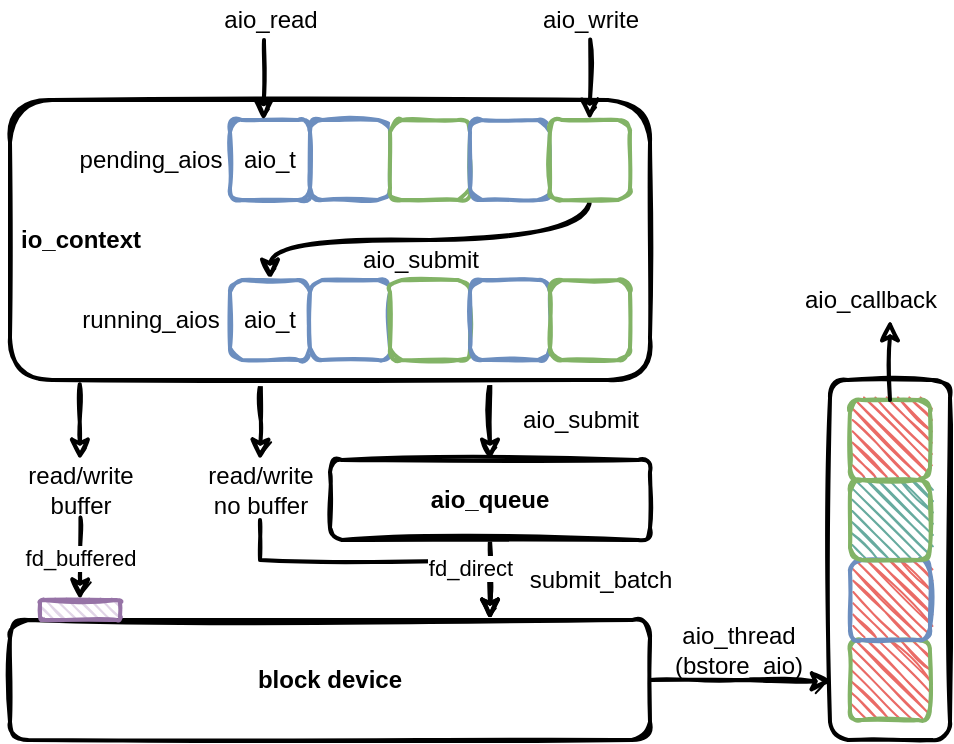 <mxfile version="15.8.2" type="github" pages="2">
  <diagram id="DqvrZvTYtXs4QAJ5su69" name="BlockDevice">
    <mxGraphModel dx="813" dy="510" grid="1" gridSize="10" guides="1" tooltips="1" connect="1" arrows="1" fold="1" page="1" pageScale="1" pageWidth="827" pageHeight="1169" math="0" shadow="0">
      <root>
        <mxCell id="0" />
        <mxCell id="1" parent="0" />
        <mxCell id="DhMVAHyqI12-vM33ISoA-47" style="edgeStyle=elbowEdgeStyle;rounded=0;sketch=1;orthogonalLoop=1;jettySize=auto;html=1;strokeWidth=2;elbow=vertical;" edge="1" parent="1" source="DhMVAHyqI12-vM33ISoA-46">
          <mxGeometry relative="1" as="geometry">
            <mxPoint x="289" y="370" as="targetPoint" />
            <Array as="points">
              <mxPoint x="229" y="340" />
            </Array>
          </mxGeometry>
        </mxCell>
        <mxCell id="DhMVAHyqI12-vM33ISoA-23" value="" style="rounded=1;whiteSpace=wrap;html=1;strokeWidth=2;fillWeight=1;hachureGap=4;hachureAngle=45;sketch=1;" vertex="1" parent="1">
          <mxGeometry x="459" y="250" width="60" height="180" as="geometry" />
        </mxCell>
        <mxCell id="DhMVAHyqI12-vM33ISoA-13" style="edgeStyle=orthogonalEdgeStyle;rounded=0;sketch=1;orthogonalLoop=1;jettySize=auto;html=1;strokeWidth=2;exitX=0.5;exitY=1;exitDx=0;exitDy=0;entryX=0.75;entryY=0;entryDx=0;entryDy=0;" edge="1" parent="1" source="DhMVAHyqI12-vM33ISoA-30" target="DhMVAHyqI12-vM33ISoA-12">
          <mxGeometry relative="1" as="geometry">
            <mxPoint x="299" y="380" as="targetPoint" />
          </mxGeometry>
        </mxCell>
        <mxCell id="DhMVAHyqI12-vM33ISoA-17" value="fd_direct" style="edgeLabel;html=1;align=center;verticalAlign=middle;resizable=0;points=[];" vertex="1" connectable="0" parent="DhMVAHyqI12-vM33ISoA-13">
          <mxGeometry x="-0.638" y="2" relative="1" as="geometry">
            <mxPoint x="-12" y="7" as="offset" />
          </mxGeometry>
        </mxCell>
        <mxCell id="DhMVAHyqI12-vM33ISoA-31" style="edgeStyle=orthogonalEdgeStyle;rounded=0;sketch=1;orthogonalLoop=1;jettySize=auto;html=1;strokeWidth=2;exitX=0.75;exitY=1;exitDx=0;exitDy=0;" edge="1" parent="1" source="DhMVAHyqI12-vM33ISoA-10" target="DhMVAHyqI12-vM33ISoA-30">
          <mxGeometry relative="1" as="geometry" />
        </mxCell>
        <mxCell id="DhMVAHyqI12-vM33ISoA-48" style="edgeStyle=elbowEdgeStyle;rounded=0;sketch=1;orthogonalLoop=1;jettySize=auto;elbow=vertical;html=1;strokeWidth=2;exitX=0.392;exitY=1.009;exitDx=0;exitDy=0;exitPerimeter=0;" edge="1" parent="1" source="DhMVAHyqI12-vM33ISoA-10" target="DhMVAHyqI12-vM33ISoA-46">
          <mxGeometry relative="1" as="geometry" />
        </mxCell>
        <mxCell id="DhMVAHyqI12-vM33ISoA-49" value="" style="edgeStyle=elbowEdgeStyle;rounded=0;sketch=1;orthogonalLoop=1;jettySize=auto;elbow=vertical;html=1;strokeWidth=2;exitX=0.109;exitY=1.015;exitDx=0;exitDy=0;exitPerimeter=0;" edge="1" parent="1" source="DhMVAHyqI12-vM33ISoA-10" target="DhMVAHyqI12-vM33ISoA-43">
          <mxGeometry relative="1" as="geometry" />
        </mxCell>
        <mxCell id="DhMVAHyqI12-vM33ISoA-10" value="" style="rounded=1;whiteSpace=wrap;html=1;strokeWidth=2;fillWeight=1;hachureGap=4;hachureAngle=45;sketch=1;" vertex="1" parent="1">
          <mxGeometry x="49" y="110" width="320" height="140" as="geometry" />
        </mxCell>
        <mxCell id="DhMVAHyqI12-vM33ISoA-1" value="aio_t" style="rounded=1;whiteSpace=wrap;html=1;strokeWidth=2;fillWeight=1;hachureGap=4;hachureAngle=45;sketch=1;fillColor=#FFFFFF;strokeColor=#6c8ebf;" vertex="1" parent="1">
          <mxGeometry x="159" y="120" width="40" height="40" as="geometry" />
        </mxCell>
        <mxCell id="DhMVAHyqI12-vM33ISoA-2" value="" style="rounded=1;whiteSpace=wrap;html=1;strokeWidth=2;fillWeight=1;hachureGap=4;hachureAngle=45;sketch=1;fillColor=#FFFFFF;strokeColor=#6c8ebf;" vertex="1" parent="1">
          <mxGeometry x="199" y="120" width="40" height="40" as="geometry" />
        </mxCell>
        <mxCell id="DhMVAHyqI12-vM33ISoA-3" value="" style="rounded=1;whiteSpace=wrap;html=1;strokeWidth=2;fillWeight=1;hachureGap=4;hachureAngle=45;sketch=1;fillColor=#FFFFFF;strokeColor=#82b366;" vertex="1" parent="1">
          <mxGeometry x="239" y="120" width="40" height="40" as="geometry" />
        </mxCell>
        <mxCell id="DhMVAHyqI12-vM33ISoA-4" value="" style="rounded=1;whiteSpace=wrap;html=1;strokeWidth=2;fillWeight=1;hachureGap=4;hachureAngle=45;sketch=1;fillColor=#FFFFFF;strokeColor=#6c8ebf;" vertex="1" parent="1">
          <mxGeometry x="279" y="120" width="40" height="40" as="geometry" />
        </mxCell>
        <mxCell id="DhMVAHyqI12-vM33ISoA-38" style="edgeStyle=orthogonalEdgeStyle;rounded=0;sketch=1;orthogonalLoop=1;jettySize=auto;html=1;entryX=0.5;entryY=0;entryDx=0;entryDy=0;strokeWidth=2;curved=1;exitX=0.5;exitY=1;exitDx=0;exitDy=0;" edge="1" parent="1" source="DhMVAHyqI12-vM33ISoA-5" target="DhMVAHyqI12-vM33ISoA-32">
          <mxGeometry relative="1" as="geometry" />
        </mxCell>
        <mxCell id="DhMVAHyqI12-vM33ISoA-5" value="" style="rounded=1;whiteSpace=wrap;html=1;strokeWidth=2;fillWeight=1;hachureGap=4;hachureAngle=45;sketch=1;fillColor=#FFFFFF;strokeColor=#82b366;" vertex="1" parent="1">
          <mxGeometry x="319" y="120" width="40" height="40" as="geometry" />
        </mxCell>
        <mxCell id="DhMVAHyqI12-vM33ISoA-6" value="" style="endArrow=classic;html=1;rounded=0;entryX=0.418;entryY=0.007;entryDx=0;entryDy=0;entryPerimeter=0;sketch=1;strokeWidth=2;" edge="1" parent="1" target="DhMVAHyqI12-vM33ISoA-1">
          <mxGeometry width="50" height="50" relative="1" as="geometry">
            <mxPoint x="176" y="80" as="sourcePoint" />
            <mxPoint x="329" y="40" as="targetPoint" />
          </mxGeometry>
        </mxCell>
        <mxCell id="DhMVAHyqI12-vM33ISoA-7" value="aio_read" style="text;html=1;align=center;verticalAlign=middle;resizable=0;points=[];autosize=1;strokeColor=none;fillColor=none;" vertex="1" parent="1">
          <mxGeometry x="149" y="60" width="60" height="20" as="geometry" />
        </mxCell>
        <mxCell id="DhMVAHyqI12-vM33ISoA-8" value="" style="endArrow=classic;html=1;rounded=0;entryX=0.418;entryY=0.007;entryDx=0;entryDy=0;entryPerimeter=0;sketch=1;strokeWidth=2;" edge="1" parent="1">
          <mxGeometry width="50" height="50" relative="1" as="geometry">
            <mxPoint x="339.11" y="79.72" as="sourcePoint" />
            <mxPoint x="338.83" y="120.0" as="targetPoint" />
          </mxGeometry>
        </mxCell>
        <mxCell id="DhMVAHyqI12-vM33ISoA-9" value="aio_write" style="text;html=1;align=center;verticalAlign=middle;resizable=0;points=[];autosize=1;strokeColor=none;fillColor=none;" vertex="1" parent="1">
          <mxGeometry x="309" y="60" width="60" height="20" as="geometry" />
        </mxCell>
        <mxCell id="DhMVAHyqI12-vM33ISoA-11" value="io_context" style="text;html=1;align=center;verticalAlign=middle;resizable=0;points=[];autosize=1;strokeColor=none;fillColor=none;fontStyle=1" vertex="1" parent="1">
          <mxGeometry x="44" y="170" width="80" height="20" as="geometry" />
        </mxCell>
        <mxCell id="DhMVAHyqI12-vM33ISoA-24" style="edgeStyle=orthogonalEdgeStyle;rounded=0;sketch=1;orthogonalLoop=1;jettySize=auto;html=1;entryX=0.017;entryY=0.838;entryDx=0;entryDy=0;entryPerimeter=0;strokeWidth=2;" edge="1" parent="1" source="DhMVAHyqI12-vM33ISoA-12" target="DhMVAHyqI12-vM33ISoA-23">
          <mxGeometry relative="1" as="geometry" />
        </mxCell>
        <mxCell id="DhMVAHyqI12-vM33ISoA-12" value="block device" style="rounded=1;whiteSpace=wrap;html=1;strokeWidth=2;fillWeight=1;hachureGap=4;hachureAngle=45;sketch=1;fontStyle=1" vertex="1" parent="1">
          <mxGeometry x="49" y="370" width="320" height="60" as="geometry" />
        </mxCell>
        <mxCell id="DhMVAHyqI12-vM33ISoA-14" value="fd_buffered" style="edgeStyle=orthogonalEdgeStyle;rounded=0;sketch=1;orthogonalLoop=1;jettySize=auto;html=1;strokeWidth=2;exitX=0.503;exitY=0.96;exitDx=0;exitDy=0;entryX=0.5;entryY=0;entryDx=0;entryDy=0;exitPerimeter=0;" edge="1" parent="1" source="DhMVAHyqI12-vM33ISoA-43" target="DhMVAHyqI12-vM33ISoA-16">
          <mxGeometry relative="1" as="geometry">
            <mxPoint x="73.67" y="310" as="sourcePoint" />
            <mxPoint x="74" y="340" as="targetPoint" />
          </mxGeometry>
        </mxCell>
        <mxCell id="DhMVAHyqI12-vM33ISoA-15" value="aio_submit" style="text;html=1;align=center;verticalAlign=middle;resizable=0;points=[];autosize=1;strokeColor=none;fillColor=none;" vertex="1" parent="1">
          <mxGeometry x="219" y="180" width="70" height="20" as="geometry" />
        </mxCell>
        <mxCell id="DhMVAHyqI12-vM33ISoA-16" value="" style="rounded=1;whiteSpace=wrap;html=1;strokeWidth=2;fillWeight=1;hachureGap=4;hachureAngle=45;sketch=1;fillColor=#e1d5e7;strokeColor=#9673a6;" vertex="1" parent="1">
          <mxGeometry x="64" y="360" width="40" height="10" as="geometry" />
        </mxCell>
        <mxCell id="DhMVAHyqI12-vM33ISoA-19" value="" style="rounded=1;whiteSpace=wrap;html=1;strokeWidth=2;fillWeight=1;hachureGap=4;hachureAngle=45;sketch=1;fillColor=#EA6B66;strokeColor=#82b366;" vertex="1" parent="1">
          <mxGeometry x="469" y="380" width="40" height="40" as="geometry" />
        </mxCell>
        <mxCell id="DhMVAHyqI12-vM33ISoA-20" value="" style="rounded=1;whiteSpace=wrap;html=1;strokeWidth=2;fillWeight=1;hachureGap=4;hachureAngle=45;sketch=1;fillColor=#EA6B66;strokeColor=#6c8ebf;" vertex="1" parent="1">
          <mxGeometry x="469" y="340" width="40" height="40" as="geometry" />
        </mxCell>
        <mxCell id="DhMVAHyqI12-vM33ISoA-21" value="" style="rounded=1;whiteSpace=wrap;html=1;strokeWidth=2;fillWeight=1;hachureGap=4;hachureAngle=45;sketch=1;fillColor=#67AB9F;strokeColor=#82b366;" vertex="1" parent="1">
          <mxGeometry x="469" y="300" width="40" height="40" as="geometry" />
        </mxCell>
        <mxCell id="DhMVAHyqI12-vM33ISoA-22" value="" style="rounded=1;whiteSpace=wrap;html=1;strokeWidth=2;fillWeight=1;hachureGap=4;hachureAngle=45;sketch=1;fillColor=#EA6B66;strokeColor=#82b366;" vertex="1" parent="1">
          <mxGeometry x="469" y="260" width="40" height="40" as="geometry" />
        </mxCell>
        <mxCell id="DhMVAHyqI12-vM33ISoA-25" value="aio_thread&lt;br&gt;(bstore_aio)" style="text;html=1;align=center;verticalAlign=middle;resizable=0;points=[];autosize=1;strokeColor=none;fillColor=none;" vertex="1" parent="1">
          <mxGeometry x="373" y="370" width="80" height="30" as="geometry" />
        </mxCell>
        <mxCell id="DhMVAHyqI12-vM33ISoA-26" value="" style="endArrow=classic;html=1;rounded=0;sketch=1;strokeWidth=2;exitX=0.5;exitY=0;exitDx=0;exitDy=0;" edge="1" parent="1" source="DhMVAHyqI12-vM33ISoA-22">
          <mxGeometry width="50" height="50" relative="1" as="geometry">
            <mxPoint x="469.28" y="189.86" as="sourcePoint" />
            <mxPoint x="489" y="220" as="targetPoint" />
          </mxGeometry>
        </mxCell>
        <mxCell id="DhMVAHyqI12-vM33ISoA-27" value="aio_callback" style="text;html=1;align=center;verticalAlign=middle;resizable=0;points=[];autosize=1;strokeColor=none;fillColor=none;" vertex="1" parent="1">
          <mxGeometry x="439" y="200" width="80" height="20" as="geometry" />
        </mxCell>
        <mxCell id="DhMVAHyqI12-vM33ISoA-30" value="aio_queue" style="rounded=1;whiteSpace=wrap;html=1;strokeWidth=2;fillWeight=1;hachureGap=4;hachureAngle=45;sketch=1;fontStyle=1" vertex="1" parent="1">
          <mxGeometry x="209" y="290" width="160" height="40" as="geometry" />
        </mxCell>
        <mxCell id="DhMVAHyqI12-vM33ISoA-32" value="aio_t" style="rounded=1;whiteSpace=wrap;html=1;strokeWidth=2;fillWeight=1;hachureGap=4;hachureAngle=45;sketch=1;fillColor=#FFFFFF;strokeColor=#6c8ebf;" vertex="1" parent="1">
          <mxGeometry x="159" y="200" width="40" height="40" as="geometry" />
        </mxCell>
        <mxCell id="DhMVAHyqI12-vM33ISoA-33" value="" style="rounded=1;whiteSpace=wrap;html=1;strokeWidth=2;fillWeight=1;hachureGap=4;hachureAngle=45;sketch=1;fillColor=#FFFFFF;strokeColor=#6c8ebf;" vertex="1" parent="1">
          <mxGeometry x="199" y="200" width="40" height="40" as="geometry" />
        </mxCell>
        <mxCell id="DhMVAHyqI12-vM33ISoA-34" value="" style="rounded=1;whiteSpace=wrap;html=1;strokeWidth=2;fillWeight=1;hachureGap=4;hachureAngle=45;sketch=1;fillColor=#FFFFFF;strokeColor=#82b366;" vertex="1" parent="1">
          <mxGeometry x="239" y="200" width="40" height="40" as="geometry" />
        </mxCell>
        <mxCell id="DhMVAHyqI12-vM33ISoA-35" value="" style="rounded=1;whiteSpace=wrap;html=1;strokeWidth=2;fillWeight=1;hachureGap=4;hachureAngle=45;sketch=1;fillColor=#FFFFFF;strokeColor=#6c8ebf;" vertex="1" parent="1">
          <mxGeometry x="279" y="200" width="40" height="40" as="geometry" />
        </mxCell>
        <mxCell id="DhMVAHyqI12-vM33ISoA-36" value="" style="rounded=1;whiteSpace=wrap;html=1;strokeWidth=2;fillWeight=1;hachureGap=4;hachureAngle=45;sketch=1;fillColor=#FFFFFF;strokeColor=#82b366;" vertex="1" parent="1">
          <mxGeometry x="319" y="200" width="40" height="40" as="geometry" />
        </mxCell>
        <mxCell id="DhMVAHyqI12-vM33ISoA-37" value="pending_aios" style="text;html=1;align=center;verticalAlign=middle;resizable=0;points=[];autosize=1;strokeColor=none;fillColor=none;" vertex="1" parent="1">
          <mxGeometry x="74" y="130" width="90" height="20" as="geometry" />
        </mxCell>
        <mxCell id="DhMVAHyqI12-vM33ISoA-39" value="running_aios" style="text;html=1;align=center;verticalAlign=middle;resizable=0;points=[];autosize=1;strokeColor=none;fillColor=none;" vertex="1" parent="1">
          <mxGeometry x="79" y="210" width="80" height="20" as="geometry" />
        </mxCell>
        <mxCell id="DhMVAHyqI12-vM33ISoA-41" value="aio_submit" style="text;html=1;align=center;verticalAlign=middle;resizable=0;points=[];autosize=1;strokeColor=none;fillColor=none;" vertex="1" parent="1">
          <mxGeometry x="299" y="260" width="70" height="20" as="geometry" />
        </mxCell>
        <mxCell id="DhMVAHyqI12-vM33ISoA-42" value="submit_batch" style="text;html=1;align=center;verticalAlign=middle;resizable=0;points=[];autosize=1;strokeColor=none;fillColor=none;" vertex="1" parent="1">
          <mxGeometry x="299" y="340" width="90" height="20" as="geometry" />
        </mxCell>
        <mxCell id="DhMVAHyqI12-vM33ISoA-43" value="read/write&lt;br&gt;buffer" style="text;html=1;align=center;verticalAlign=middle;resizable=0;points=[];autosize=1;strokeColor=none;fillColor=none;" vertex="1" parent="1">
          <mxGeometry x="49" y="290" width="70" height="30" as="geometry" />
        </mxCell>
        <mxCell id="DhMVAHyqI12-vM33ISoA-46" value="read/write&lt;br&gt;no buffer" style="text;html=1;align=center;verticalAlign=middle;resizable=0;points=[];autosize=1;strokeColor=none;fillColor=none;" vertex="1" parent="1">
          <mxGeometry x="139" y="290" width="70" height="30" as="geometry" />
        </mxCell>
      </root>
    </mxGraphModel>
  </diagram>
  <diagram id="UDpGuWqJJNFm4kcmysNA" name="BitmapAllocator">
    <mxGraphModel dx="813" dy="510" grid="1" gridSize="10" guides="1" tooltips="1" connect="1" arrows="1" fold="1" page="1" pageScale="1" pageWidth="827" pageHeight="1169" math="0" shadow="0">
      <root>
        <mxCell id="SYKb6uL51fbR0wUxXqhg-0" />
        <mxCell id="SYKb6uL51fbR0wUxXqhg-1" parent="SYKb6uL51fbR0wUxXqhg-0" />
        <mxCell id="yiR3UyLSRvscjtLVexUj-0" value="" style="rounded=1;whiteSpace=wrap;html=1;strokeWidth=2;fillWeight=1;hachureGap=4;hachureAngle=45;sketch=1;" vertex="1" parent="SYKb6uL51fbR0wUxXqhg-1">
          <mxGeometry x="120" y="120" width="10" height="40" as="geometry" />
        </mxCell>
        <mxCell id="yiR3UyLSRvscjtLVexUj-1" value="" style="rounded=1;whiteSpace=wrap;html=1;strokeWidth=2;fillWeight=1;hachureGap=4;hachureAngle=45;sketch=1;" vertex="1" parent="SYKb6uL51fbR0wUxXqhg-1">
          <mxGeometry x="130" y="120" width="10" height="40" as="geometry" />
        </mxCell>
        <mxCell id="yiR3UyLSRvscjtLVexUj-2" value="" style="rounded=1;whiteSpace=wrap;html=1;strokeWidth=2;fillWeight=1;hachureGap=4;hachureAngle=45;sketch=1;" vertex="1" parent="SYKb6uL51fbR0wUxXqhg-1">
          <mxGeometry x="140" y="120" width="10" height="40" as="geometry" />
        </mxCell>
        <mxCell id="yiR3UyLSRvscjtLVexUj-3" value="" style="rounded=1;whiteSpace=wrap;html=1;strokeWidth=2;fillWeight=1;hachureGap=4;hachureAngle=45;sketch=1;" vertex="1" parent="SYKb6uL51fbR0wUxXqhg-1">
          <mxGeometry x="150" y="120" width="10" height="40" as="geometry" />
        </mxCell>
        <mxCell id="yiR3UyLSRvscjtLVexUj-4" value="" style="rounded=1;whiteSpace=wrap;html=1;strokeWidth=2;fillWeight=1;hachureGap=4;hachureAngle=45;sketch=1;" vertex="1" parent="SYKb6uL51fbR0wUxXqhg-1">
          <mxGeometry x="160" y="120" width="10" height="40" as="geometry" />
        </mxCell>
        <mxCell id="yiR3UyLSRvscjtLVexUj-5" value="" style="rounded=1;whiteSpace=wrap;html=1;strokeWidth=2;fillWeight=1;hachureGap=4;hachureAngle=45;sketch=1;" vertex="1" parent="SYKb6uL51fbR0wUxXqhg-1">
          <mxGeometry x="170" y="120" width="10" height="40" as="geometry" />
        </mxCell>
        <mxCell id="yiR3UyLSRvscjtLVexUj-6" value="" style="rounded=1;whiteSpace=wrap;html=1;strokeWidth=2;fillWeight=1;hachureGap=4;hachureAngle=45;sketch=1;" vertex="1" parent="SYKb6uL51fbR0wUxXqhg-1">
          <mxGeometry x="180" y="120" width="10" height="40" as="geometry" />
        </mxCell>
        <mxCell id="yiR3UyLSRvscjtLVexUj-7" value="" style="rounded=1;whiteSpace=wrap;html=1;strokeWidth=2;fillWeight=1;hachureGap=4;hachureAngle=45;sketch=1;" vertex="1" parent="SYKb6uL51fbR0wUxXqhg-1">
          <mxGeometry x="190" y="120" width="10" height="40" as="geometry" />
        </mxCell>
        <mxCell id="yiR3UyLSRvscjtLVexUj-17" value="bit" style="rounded=1;whiteSpace=wrap;html=1;strokeWidth=2;fillWeight=1;hachureGap=4;hachureAngle=45;sketch=1;" vertex="1" parent="SYKb6uL51fbR0wUxXqhg-1">
          <mxGeometry x="200" y="120" width="40" height="40" as="geometry" />
        </mxCell>
        <mxCell id="yiR3UyLSRvscjtLVexUj-18" value=". . ." style="rounded=1;whiteSpace=wrap;html=1;strokeWidth=2;fillWeight=1;hachureGap=4;hachureAngle=45;sketch=1;" vertex="1" parent="SYKb6uL51fbR0wUxXqhg-1">
          <mxGeometry x="240" y="120" width="40" height="40" as="geometry" />
        </mxCell>
        <mxCell id="yiR3UyLSRvscjtLVexUj-19" value="" style="shape=curlyBracket;whiteSpace=wrap;html=1;rounded=1;flipH=1;fillWeight=1;hachureGap=2;fillColor=#67AB9F;rotation=-90;sketch=1;" vertex="1" parent="SYKb6uL51fbR0wUxXqhg-1">
          <mxGeometry x="190" y="30" width="20" height="160" as="geometry" />
        </mxCell>
        <mxCell id="yiR3UyLSRvscjtLVexUj-20" value="slot(64 x bit)" style="text;html=1;align=center;verticalAlign=middle;resizable=0;points=[];autosize=1;strokeColor=none;fillColor=none;" vertex="1" parent="SYKb6uL51fbR0wUxXqhg-1">
          <mxGeometry x="160" y="80" width="80" height="20" as="geometry" />
        </mxCell>
      </root>
    </mxGraphModel>
  </diagram>
</mxfile>
